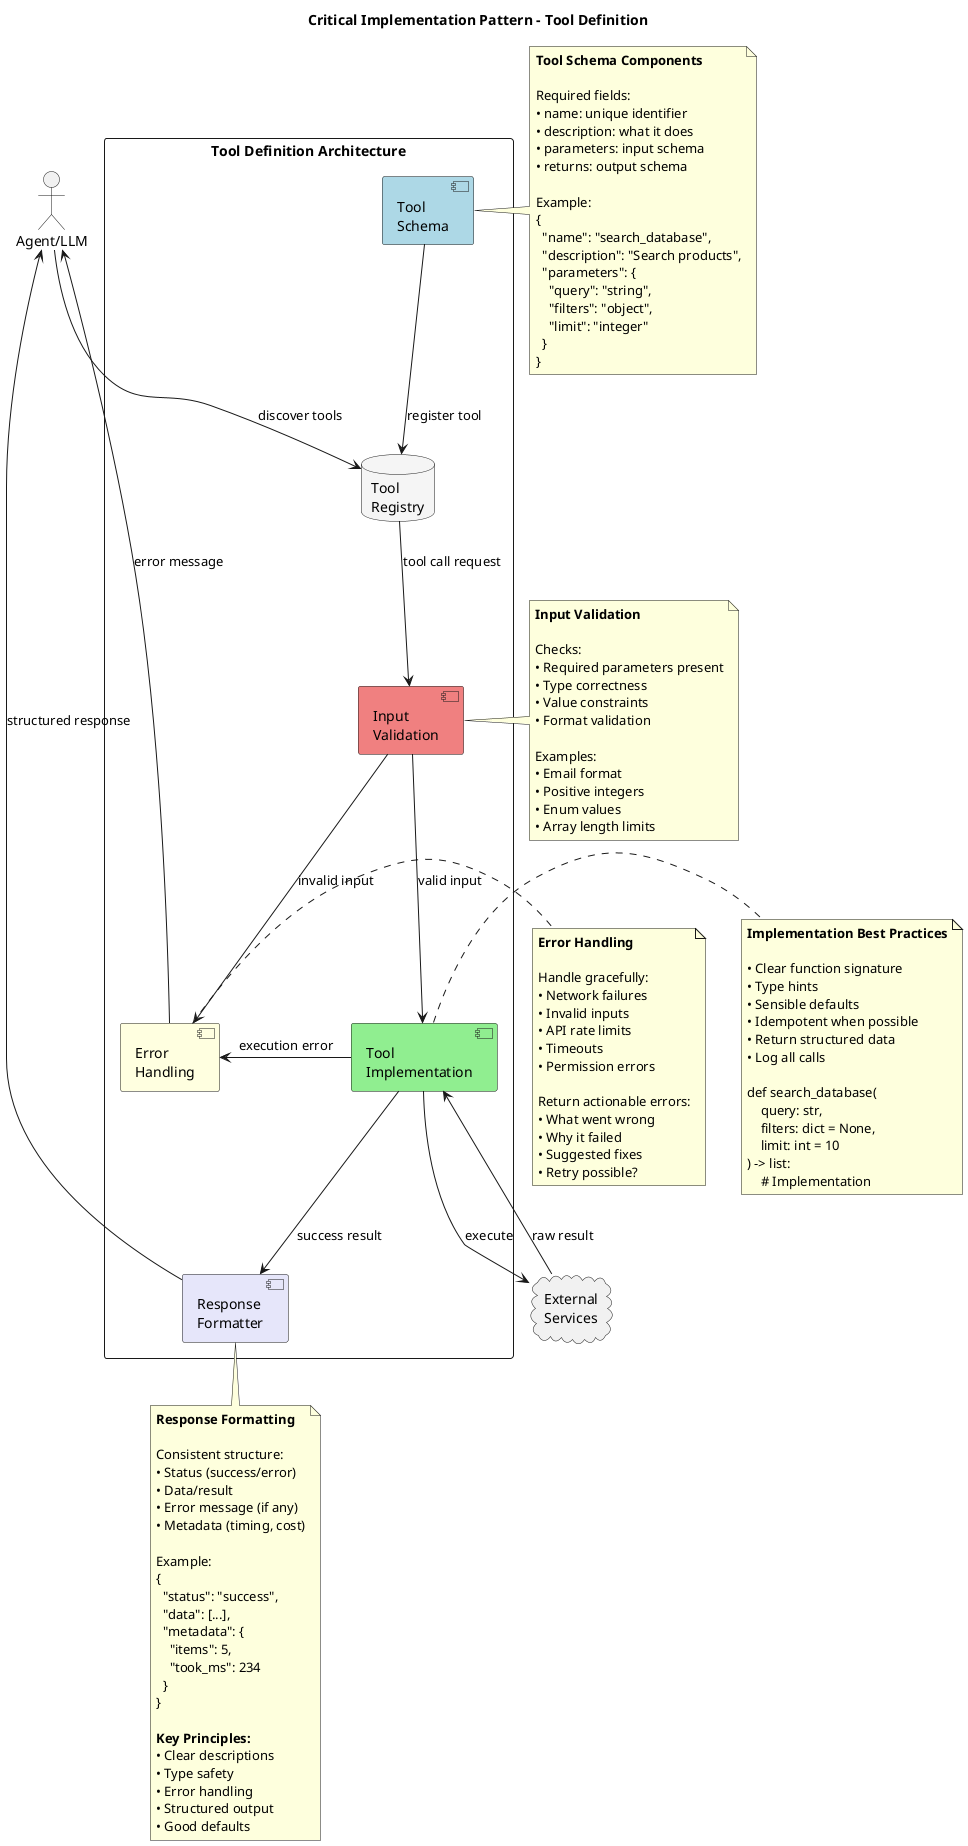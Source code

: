 @startuml
!define SCHEMA #LightBlue
!define IMPL #LightGreen
!define VALIDATION #LightCoral
!define ERROR #LightYellow

title Critical Implementation Pattern - Tool Definition

rectangle "Tool Definition Architecture" {
    
    component "Tool\nSchema" as schema SCHEMA
    
    component "Input\nValidation" as validation VALIDATION
    
    component "Tool\nImplementation" as impl IMPL
    
    component "Error\nHandling" as error ERROR
    
    component "Response\nFormatter" as formatter #Lavender
    
    database "Tool\nRegistry" as registry #WhiteSmoke
}

actor "Agent/LLM" as agent
cloud "External\nServices" as external

schema -down-> registry : register tool
agent -down-> registry : discover tools
registry -down-> validation : tool call request

validation -right-> error : invalid input
validation -down-> impl : valid input

impl -down-> external : execute
external -up-> impl : raw result

impl -right-> error : execution error
impl -down-> formatter : success result

formatter -up-> agent : structured response
error -up-> agent : error message

note right of schema
  **Tool Schema Components**
  
  Required fields:
  • name: unique identifier
  • description: what it does
  • parameters: input schema
  • returns: output schema
  
  Example:
  {
    "name": "search_database",
    "description": "Search products",
    "parameters": {
      "query": "string",
      "filters": "object",
      "limit": "integer"
    }
  }
end note

note right of validation
  **Input Validation**
  
  Checks:
  • Required parameters present
  • Type correctness
  • Value constraints
  • Format validation
  
  Examples:
  • Email format
  • Positive integers
  • Enum values
  • Array length limits
end note

note right of impl
  **Implementation Best Practices**
  
  • Clear function signature
  • Type hints
  • Sensible defaults
  • Idempotent when possible
  • Return structured data
  • Log all calls
  
  def search_database(
      query: str,
      filters: dict = None,
      limit: int = 10
  ) -> list:
      # Implementation
end note

note right of error
  **Error Handling**
  
  Handle gracefully:
  • Network failures
  • Invalid inputs
  • API rate limits
  • Timeouts
  • Permission errors
  
  Return actionable errors:
  • What went wrong
  • Why it failed
  • Suggested fixes
  • Retry possible?
end note

note bottom of formatter
  **Response Formatting**
  
  Consistent structure:
  • Status (success/error)
  • Data/result
  • Error message (if any)
  • Metadata (timing, cost)
  
  Example:
  {
    "status": "success",
    "data": [...],
    "metadata": {
      "items": 5,
      "took_ms": 234
    }
  }
  
  **Key Principles:**
  • Clear descriptions
  • Type safety
  • Error handling
  • Structured output
  • Good defaults
end note

@enduml
